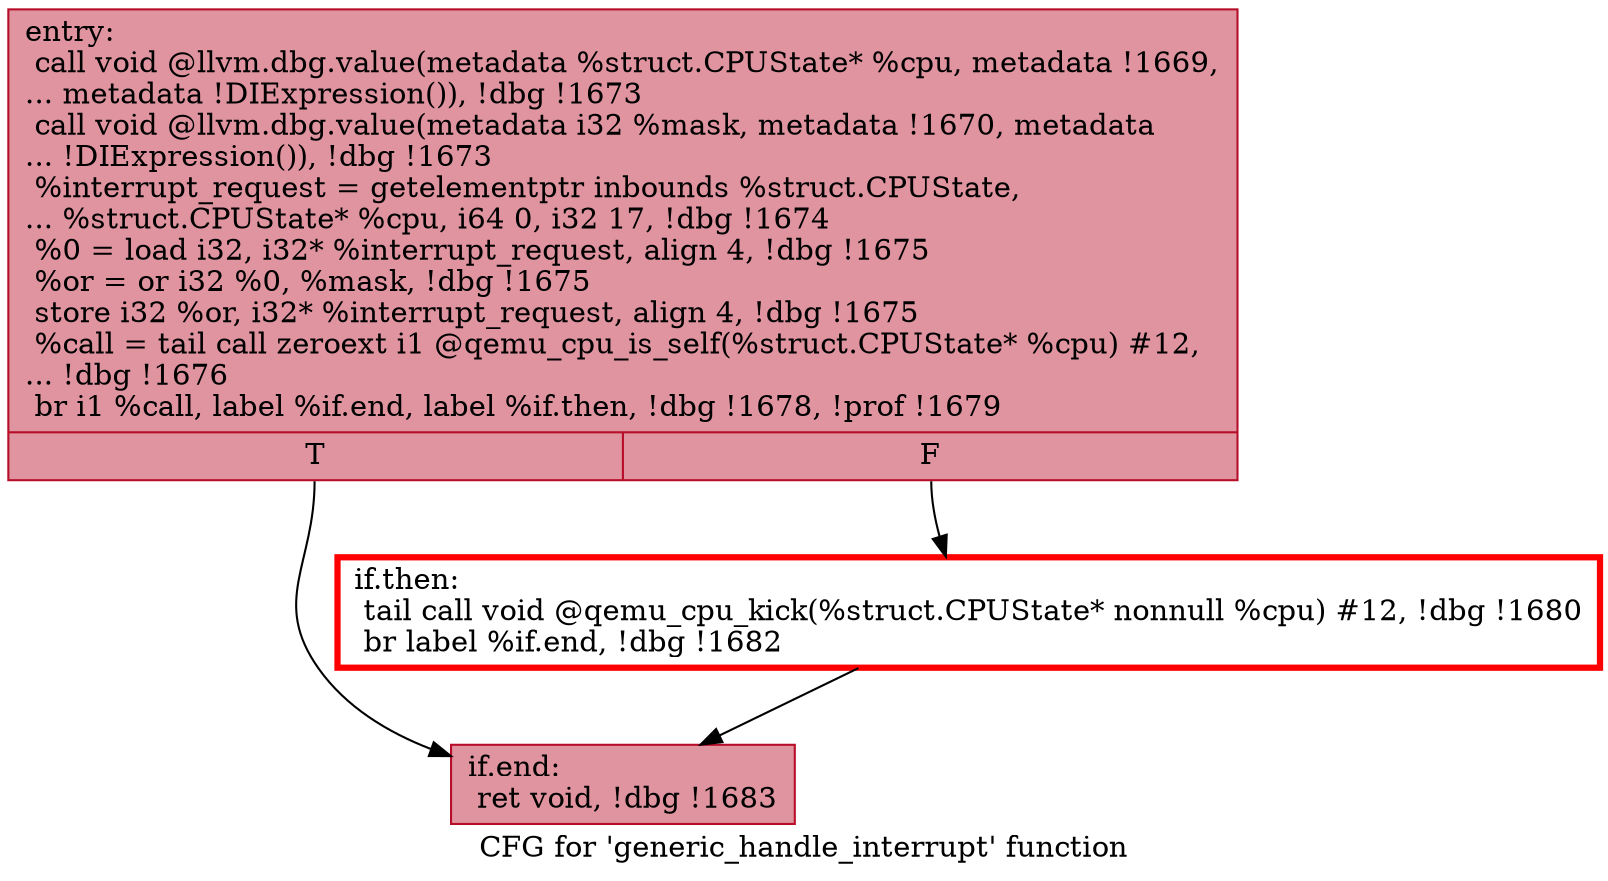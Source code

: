 digraph "CFG for 'generic_handle_interrupt' function" {
	label="CFG for 'generic_handle_interrupt' function";

	Node0x55d078abec50 [shape=record,color="#b70d28ff", style=filled, fillcolor="#b70d2870",label="{entry:\l  call void @llvm.dbg.value(metadata %struct.CPUState* %cpu, metadata !1669,\l... metadata !DIExpression()), !dbg !1673\l  call void @llvm.dbg.value(metadata i32 %mask, metadata !1670, metadata\l... !DIExpression()), !dbg !1673\l  %interrupt_request = getelementptr inbounds %struct.CPUState,\l... %struct.CPUState* %cpu, i64 0, i32 17, !dbg !1674\l  %0 = load i32, i32* %interrupt_request, align 4, !dbg !1675\l  %or = or i32 %0, %mask, !dbg !1675\l  store i32 %or, i32* %interrupt_request, align 4, !dbg !1675\l  %call = tail call zeroext i1 @qemu_cpu_is_self(%struct.CPUState* %cpu) #12,\l... !dbg !1676\l  br i1 %call, label %if.end, label %if.then, !dbg !1678, !prof !1679\l|{<s0>T|<s1>F}}"];
	Node0x55d078abec50:s0 -> Node0x55d0786c2a00;
	Node0x55d078abec50:s1 -> Node0x55d0786c29b0;
	Node0x55d0786c29b0 [shape=record,penwidth=3.0, color="red",label="{if.then:                                          \l  tail call void @qemu_cpu_kick(%struct.CPUState* nonnull %cpu) #12, !dbg !1680\l  br label %if.end, !dbg !1682\l}"];
	Node0x55d0786c29b0 -> Node0x55d0786c2a00;
	Node0x55d0786c2a00 [shape=record,color="#b70d28ff", style=filled, fillcolor="#b70d2870",label="{if.end:                                           \l  ret void, !dbg !1683\l}"];
}
